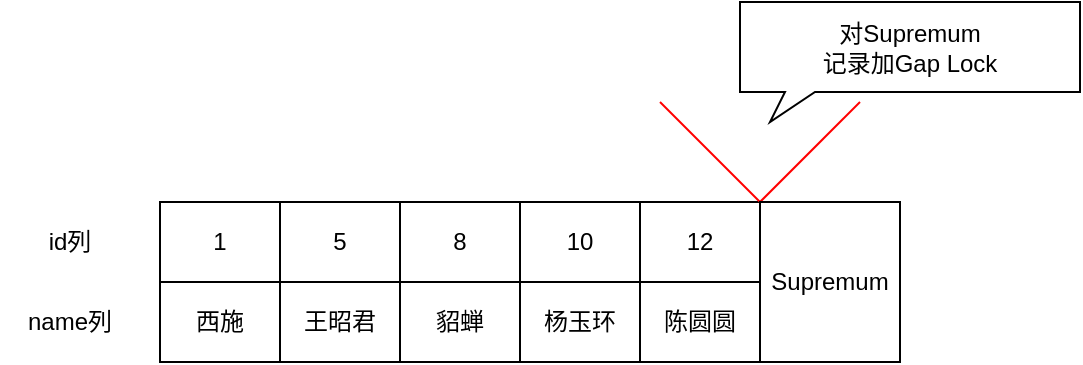 <mxfile version="14.2.9" type="github">
  <diagram id="EYl6kVUySRPnau0MFQx0" name="Page-1">
    <mxGraphModel dx="1426" dy="771" grid="1" gridSize="10" guides="1" tooltips="1" connect="1" arrows="1" fold="1" page="1" pageScale="1" pageWidth="827" pageHeight="1169" math="0" shadow="0">
      <root>
        <mxCell id="0" />
        <mxCell id="1" parent="0" />
        <mxCell id="VgjoZ-GLaO7DT-C1swqT-1" value="id列" style="text;html=1;strokeColor=none;fillColor=none;align=center;verticalAlign=middle;whiteSpace=wrap;rounded=0;" vertex="1" parent="1">
          <mxGeometry x="150" y="240" width="70" height="20" as="geometry" />
        </mxCell>
        <mxCell id="VgjoZ-GLaO7DT-C1swqT-2" value="name列" style="text;html=1;strokeColor=none;fillColor=none;align=center;verticalAlign=middle;whiteSpace=wrap;rounded=0;" vertex="1" parent="1">
          <mxGeometry x="150" y="280" width="70" height="20" as="geometry" />
        </mxCell>
        <mxCell id="VgjoZ-GLaO7DT-C1swqT-3" value="1" style="rounded=0;whiteSpace=wrap;html=1;fillColor=#ffffff;gradientColor=#ffffff;" vertex="1" parent="1">
          <mxGeometry x="230" y="230" width="60" height="40" as="geometry" />
        </mxCell>
        <mxCell id="VgjoZ-GLaO7DT-C1swqT-4" value="&lt;span&gt;西施&lt;/span&gt;" style="rounded=0;whiteSpace=wrap;html=1;fillColor=#ffffff;gradientColor=#ffffff;" vertex="1" parent="1">
          <mxGeometry x="230" y="270" width="60" height="40" as="geometry" />
        </mxCell>
        <mxCell id="VgjoZ-GLaO7DT-C1swqT-5" value="5" style="rounded=0;whiteSpace=wrap;html=1;fillColor=#ffffff;gradientColor=#ffffff;" vertex="1" parent="1">
          <mxGeometry x="290" y="230" width="60" height="40" as="geometry" />
        </mxCell>
        <mxCell id="VgjoZ-GLaO7DT-C1swqT-6" value="&lt;span&gt;王昭君&lt;/span&gt;" style="rounded=0;whiteSpace=wrap;html=1;fillColor=#ffffff;gradientColor=#ffffff;" vertex="1" parent="1">
          <mxGeometry x="290" y="270" width="60" height="40" as="geometry" />
        </mxCell>
        <mxCell id="VgjoZ-GLaO7DT-C1swqT-7" value="8" style="rounded=0;whiteSpace=wrap;html=1;gradientColor=#ffffff;gradientDirection=north;" vertex="1" parent="1">
          <mxGeometry x="350" y="230" width="60" height="40" as="geometry" />
        </mxCell>
        <mxCell id="VgjoZ-GLaO7DT-C1swqT-8" value="&lt;span&gt;貂蝉&lt;/span&gt;" style="rounded=0;whiteSpace=wrap;html=1;" vertex="1" parent="1">
          <mxGeometry x="350" y="270" width="60" height="40" as="geometry" />
        </mxCell>
        <mxCell id="VgjoZ-GLaO7DT-C1swqT-9" value="10" style="rounded=0;whiteSpace=wrap;html=1;fillColor=#ffffff;gradientColor=#ffffff;" vertex="1" parent="1">
          <mxGeometry x="410" y="230" width="60" height="40" as="geometry" />
        </mxCell>
        <mxCell id="VgjoZ-GLaO7DT-C1swqT-10" value="&lt;span&gt;杨玉环&lt;/span&gt;" style="rounded=0;whiteSpace=wrap;html=1;fillColor=#ffffff;gradientColor=#ffffff;" vertex="1" parent="1">
          <mxGeometry x="410" y="270" width="60" height="40" as="geometry" />
        </mxCell>
        <mxCell id="VgjoZ-GLaO7DT-C1swqT-11" value="12" style="rounded=0;whiteSpace=wrap;html=1;fillColor=#ffffff;gradientColor=#ffffff;" vertex="1" parent="1">
          <mxGeometry x="470" y="230" width="60" height="40" as="geometry" />
        </mxCell>
        <mxCell id="VgjoZ-GLaO7DT-C1swqT-12" value="&lt;span&gt;陈圆圆&lt;/span&gt;" style="rounded=0;whiteSpace=wrap;html=1;fillColor=#ffffff;gradientColor=#ffffff;" vertex="1" parent="1">
          <mxGeometry x="470" y="270" width="60" height="40" as="geometry" />
        </mxCell>
        <mxCell id="VgjoZ-GLaO7DT-C1swqT-13" value="对&lt;span style=&quot;text-align: left&quot;&gt;Supremum&lt;/span&gt;&lt;br&gt;记录加Gap Lock" style="whiteSpace=wrap;html=1;shape=mxgraph.basic.rectCallout;dx=30;dy=15;boundedLbl=1;rounded=0;strokeColor=#000000;fillColor=none;gradientColor=none;" vertex="1" parent="1">
          <mxGeometry x="520" y="130" width="170" height="60" as="geometry" />
        </mxCell>
        <mxCell id="VgjoZ-GLaO7DT-C1swqT-14" value="" style="endArrow=none;html=1;strokeColor=#FF0000;" edge="1" parent="1">
          <mxGeometry width="50" height="50" relative="1" as="geometry">
            <mxPoint x="530" y="230" as="sourcePoint" />
            <mxPoint x="580" y="180" as="targetPoint" />
          </mxGeometry>
        </mxCell>
        <mxCell id="VgjoZ-GLaO7DT-C1swqT-15" value="" style="endArrow=none;html=1;strokeColor=#FF0000;" edge="1" parent="1">
          <mxGeometry width="50" height="50" relative="1" as="geometry">
            <mxPoint x="530" y="230" as="sourcePoint" />
            <mxPoint x="480" y="180" as="targetPoint" />
          </mxGeometry>
        </mxCell>
        <mxCell id="VgjoZ-GLaO7DT-C1swqT-16" value="&lt;span style=&quot;text-align: left&quot;&gt;Supremum&lt;/span&gt;" style="rounded=0;whiteSpace=wrap;html=1;fillColor=#ffffff;gradientColor=#ffffff;" vertex="1" parent="1">
          <mxGeometry x="530" y="230" width="70" height="80" as="geometry" />
        </mxCell>
      </root>
    </mxGraphModel>
  </diagram>
</mxfile>

